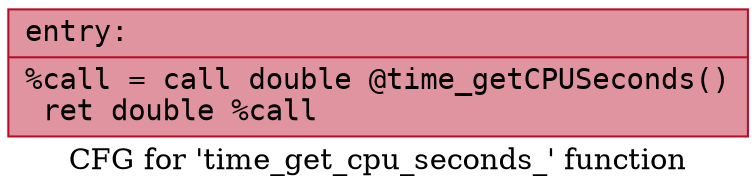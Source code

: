 digraph "CFG for 'time_get_cpu_seconds_' function" {
	label="CFG for 'time_get_cpu_seconds_' function";

	Node0x556512b39ac0 [shape=record,color="#b70d28ff", style=filled, fillcolor="#b70d2870" fontname="Courier",label="{entry:\l|  %call = call double @time_getCPUSeconds()\l  ret double %call\l}"];
}
